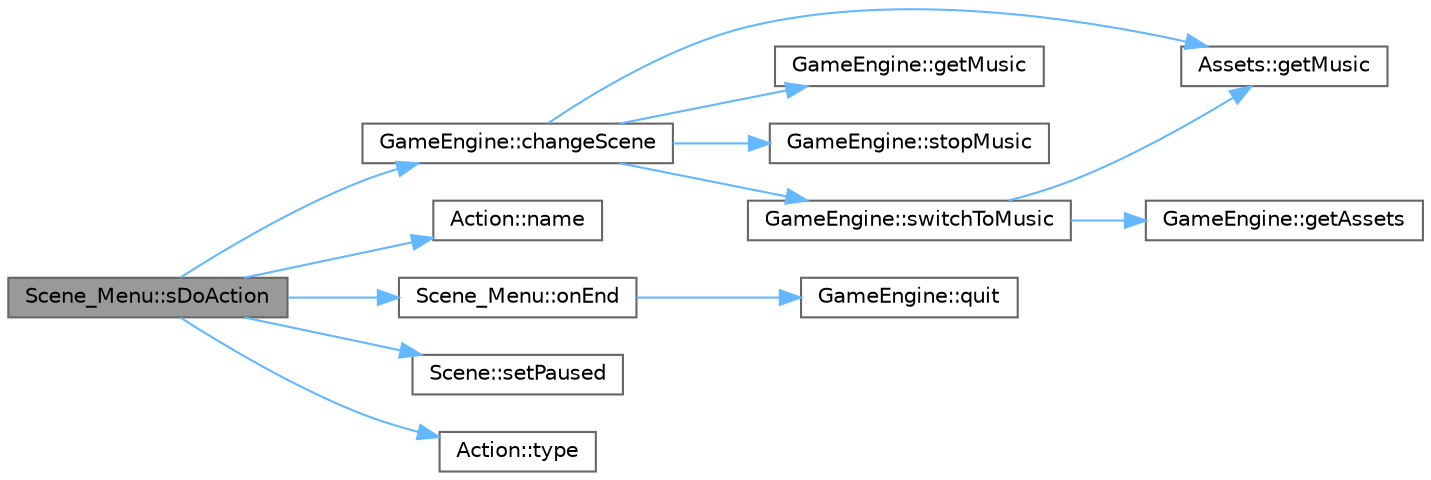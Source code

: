 digraph "Scene_Menu::sDoAction"
{
 // LATEX_PDF_SIZE
  bgcolor="transparent";
  edge [fontname=Helvetica,fontsize=10,labelfontname=Helvetica,labelfontsize=10];
  node [fontname=Helvetica,fontsize=10,shape=box,height=0.2,width=0.4];
  rankdir="LR";
  Node1 [id="Node000001",label="Scene_Menu::sDoAction",height=0.2,width=0.4,color="gray40", fillcolor="grey60", style="filled", fontcolor="black",tooltip=" "];
  Node1 -> Node2 [id="edge13_Node000001_Node000002",color="steelblue1",style="solid",tooltip=" "];
  Node2 [id="Node000002",label="GameEngine::changeScene",height=0.2,width=0.4,color="grey40", fillcolor="white", style="filled",URL="$class_game_engine.html#a41a16489bd3b05403545a700f7f9e88e",tooltip=" "];
  Node2 -> Node3 [id="edge14_Node000002_Node000003",color="steelblue1",style="solid",tooltip=" "];
  Node3 [id="Node000003",label="Assets::getMusic",height=0.2,width=0.4,color="grey40", fillcolor="white", style="filled",URL="$class_assets.html#a8351d230cad9bc777061b69c839c5116",tooltip=" "];
  Node2 -> Node4 [id="edge15_Node000002_Node000004",color="steelblue1",style="solid",tooltip=" "];
  Node4 [id="Node000004",label="GameEngine::getMusic",height=0.2,width=0.4,color="grey40", fillcolor="white", style="filled",URL="$class_game_engine.html#a216acb74cf052d361aaa825a00e4c03a",tooltip=" "];
  Node2 -> Node5 [id="edge16_Node000002_Node000005",color="steelblue1",style="solid",tooltip=" "];
  Node5 [id="Node000005",label="GameEngine::stopMusic",height=0.2,width=0.4,color="grey40", fillcolor="white", style="filled",URL="$class_game_engine.html#ae6cae07b810c3a0cd859885ac2ecacb5",tooltip=" "];
  Node2 -> Node6 [id="edge17_Node000002_Node000006",color="steelblue1",style="solid",tooltip=" "];
  Node6 [id="Node000006",label="GameEngine::switchToMusic",height=0.2,width=0.4,color="grey40", fillcolor="white", style="filled",URL="$class_game_engine.html#aba79db1d04e0133ad1273ce885434117",tooltip=" "];
  Node6 -> Node7 [id="edge18_Node000006_Node000007",color="steelblue1",style="solid",tooltip=" "];
  Node7 [id="Node000007",label="GameEngine::getAssets",height=0.2,width=0.4,color="grey40", fillcolor="white", style="filled",URL="$class_game_engine.html#a2db9a2dd6d6cc9879ec988690837f09e",tooltip=" "];
  Node6 -> Node3 [id="edge19_Node000006_Node000003",color="steelblue1",style="solid",tooltip=" "];
  Node1 -> Node8 [id="edge20_Node000001_Node000008",color="steelblue1",style="solid",tooltip=" "];
  Node8 [id="Node000008",label="Action::name",height=0.2,width=0.4,color="grey40", fillcolor="white", style="filled",URL="$class_action.html#a23800f6ef38781f10e6823f09ad6d62c",tooltip=" "];
  Node1 -> Node9 [id="edge21_Node000001_Node000009",color="steelblue1",style="solid",tooltip=" "];
  Node9 [id="Node000009",label="Scene_Menu::onEnd",height=0.2,width=0.4,color="grey40", fillcolor="white", style="filled",URL="$class_scene___menu.html#a6f9695c142fe978a98aa94649d3f966e",tooltip=" "];
  Node9 -> Node10 [id="edge22_Node000009_Node000010",color="steelblue1",style="solid",tooltip=" "];
  Node10 [id="Node000010",label="GameEngine::quit",height=0.2,width=0.4,color="grey40", fillcolor="white", style="filled",URL="$class_game_engine.html#ad82b626def2e52b28f0d6c2d167589f6",tooltip=" "];
  Node1 -> Node11 [id="edge23_Node000001_Node000011",color="steelblue1",style="solid",tooltip=" "];
  Node11 [id="Node000011",label="Scene::setPaused",height=0.2,width=0.4,color="grey40", fillcolor="white", style="filled",URL="$class_scene.html#abad71a081e3b76cff376c954d3b6c3cb",tooltip=" "];
  Node1 -> Node12 [id="edge24_Node000001_Node000012",color="steelblue1",style="solid",tooltip=" "];
  Node12 [id="Node000012",label="Action::type",height=0.2,width=0.4,color="grey40", fillcolor="white", style="filled",URL="$class_action.html#a17c7beb7eb4055b45fbc4587f61ec933",tooltip=" "];
}
